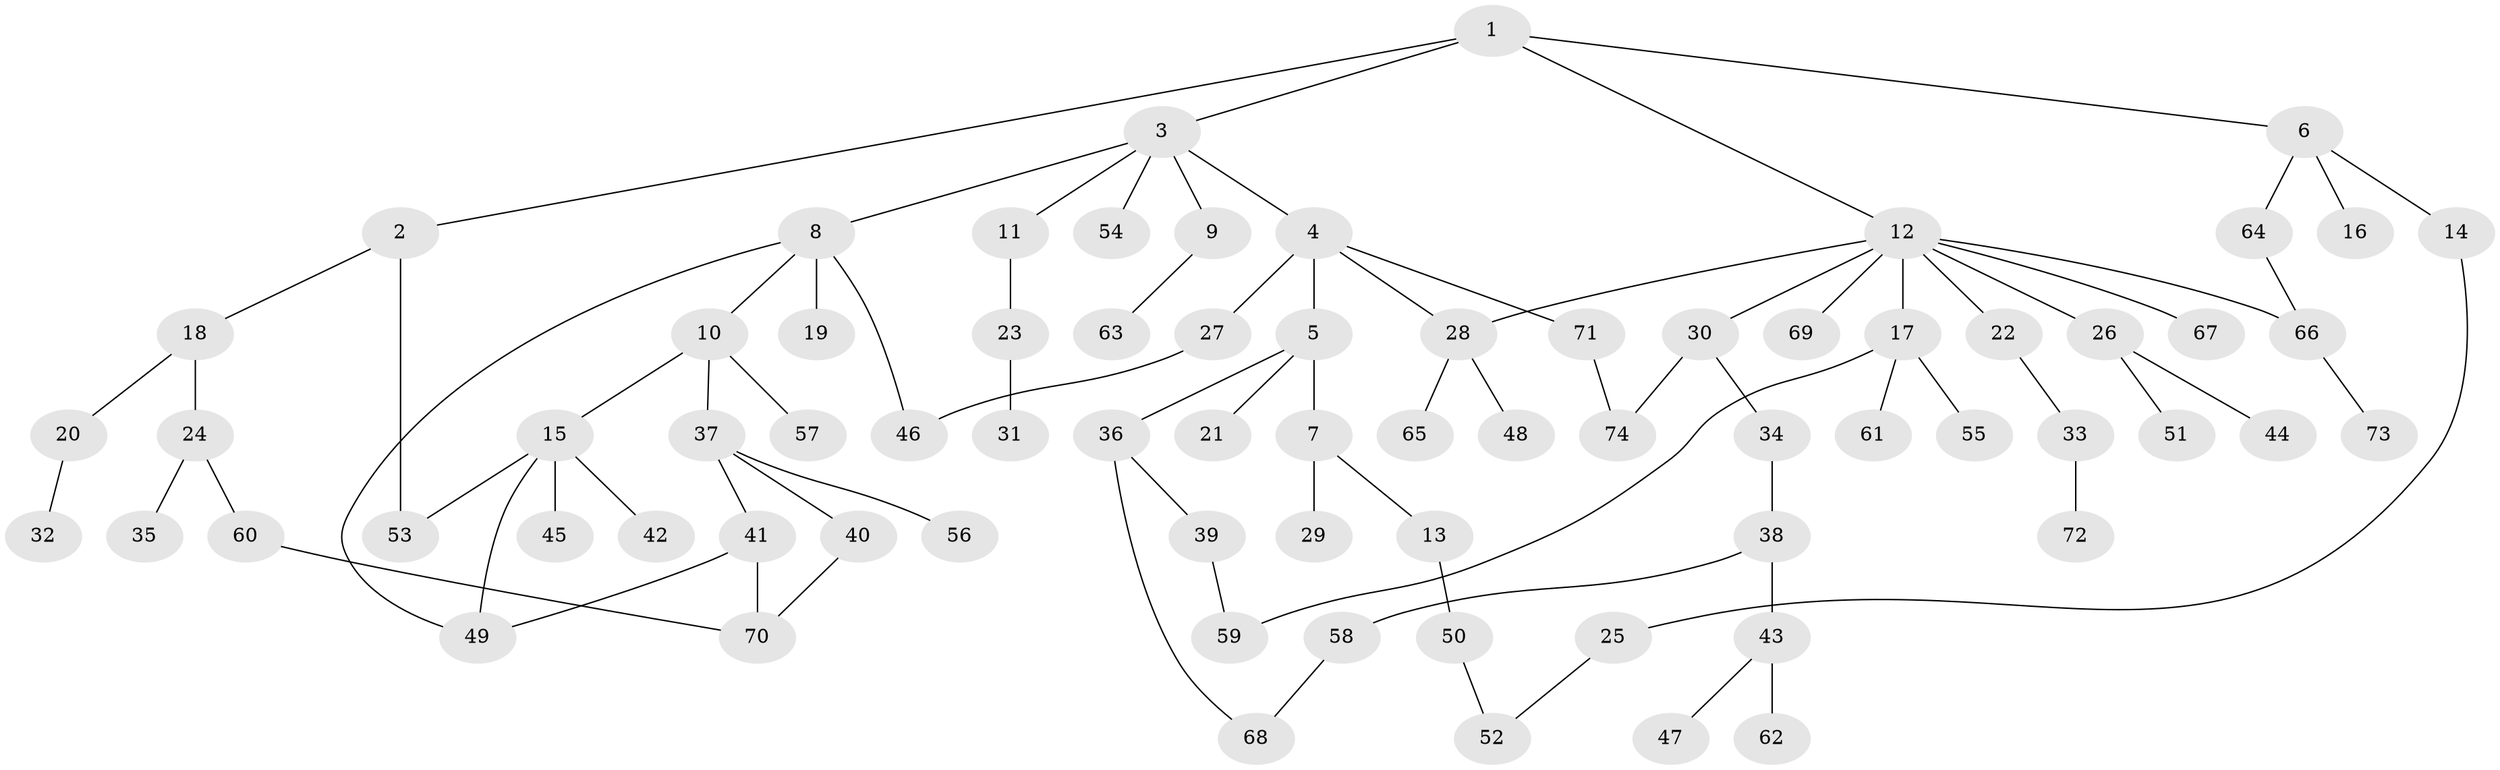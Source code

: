 // coarse degree distribution, {1: 0.7241379310344828, 9: 0.034482758620689655, 3: 0.034482758620689655, 2: 0.10344827586206896, 5: 0.034482758620689655, 4: 0.034482758620689655, 14: 0.034482758620689655}
// Generated by graph-tools (version 1.1) at 2025/45/03/04/25 21:45:03]
// undirected, 74 vertices, 85 edges
graph export_dot {
graph [start="1"]
  node [color=gray90,style=filled];
  1;
  2;
  3;
  4;
  5;
  6;
  7;
  8;
  9;
  10;
  11;
  12;
  13;
  14;
  15;
  16;
  17;
  18;
  19;
  20;
  21;
  22;
  23;
  24;
  25;
  26;
  27;
  28;
  29;
  30;
  31;
  32;
  33;
  34;
  35;
  36;
  37;
  38;
  39;
  40;
  41;
  42;
  43;
  44;
  45;
  46;
  47;
  48;
  49;
  50;
  51;
  52;
  53;
  54;
  55;
  56;
  57;
  58;
  59;
  60;
  61;
  62;
  63;
  64;
  65;
  66;
  67;
  68;
  69;
  70;
  71;
  72;
  73;
  74;
  1 -- 2;
  1 -- 3;
  1 -- 6;
  1 -- 12;
  2 -- 18;
  2 -- 53;
  3 -- 4;
  3 -- 8;
  3 -- 9;
  3 -- 11;
  3 -- 54;
  4 -- 5;
  4 -- 27;
  4 -- 28;
  4 -- 71;
  5 -- 7;
  5 -- 21;
  5 -- 36;
  6 -- 14;
  6 -- 16;
  6 -- 64;
  7 -- 13;
  7 -- 29;
  8 -- 10;
  8 -- 19;
  8 -- 49;
  8 -- 46;
  9 -- 63;
  10 -- 15;
  10 -- 37;
  10 -- 57;
  11 -- 23;
  12 -- 17;
  12 -- 22;
  12 -- 26;
  12 -- 30;
  12 -- 67;
  12 -- 69;
  12 -- 28;
  12 -- 66;
  13 -- 50;
  14 -- 25;
  15 -- 42;
  15 -- 45;
  15 -- 49;
  15 -- 53;
  17 -- 55;
  17 -- 61;
  17 -- 59;
  18 -- 20;
  18 -- 24;
  20 -- 32;
  22 -- 33;
  23 -- 31;
  24 -- 35;
  24 -- 60;
  25 -- 52;
  26 -- 44;
  26 -- 51;
  27 -- 46;
  28 -- 48;
  28 -- 65;
  30 -- 34;
  30 -- 74;
  33 -- 72;
  34 -- 38;
  36 -- 39;
  36 -- 68;
  37 -- 40;
  37 -- 41;
  37 -- 56;
  38 -- 43;
  38 -- 58;
  39 -- 59;
  40 -- 70;
  41 -- 49;
  41 -- 70;
  43 -- 47;
  43 -- 62;
  50 -- 52;
  58 -- 68;
  60 -- 70;
  64 -- 66;
  66 -- 73;
  71 -- 74;
}
